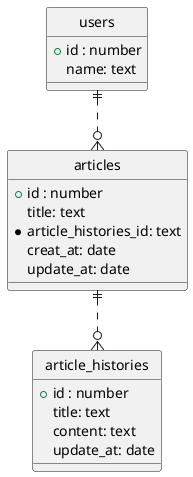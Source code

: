 @startuml
' hide the spot
hide circle

'avoid problems with angled crows feet
skinparam linetype ortho

entity "users" as users {
  +id : number
  name: text
}

entity "articles" as articles {
  +id : number
  title: text
  *article_histories_id: text
  creat_at: date
  update_at: date
}

entity "article_histories" as article_histories {
  +id : number
  title: text
  content: text
  update_at: date
}

users ||..o{ articles
articles ||..o{ article_histories

@enduml
